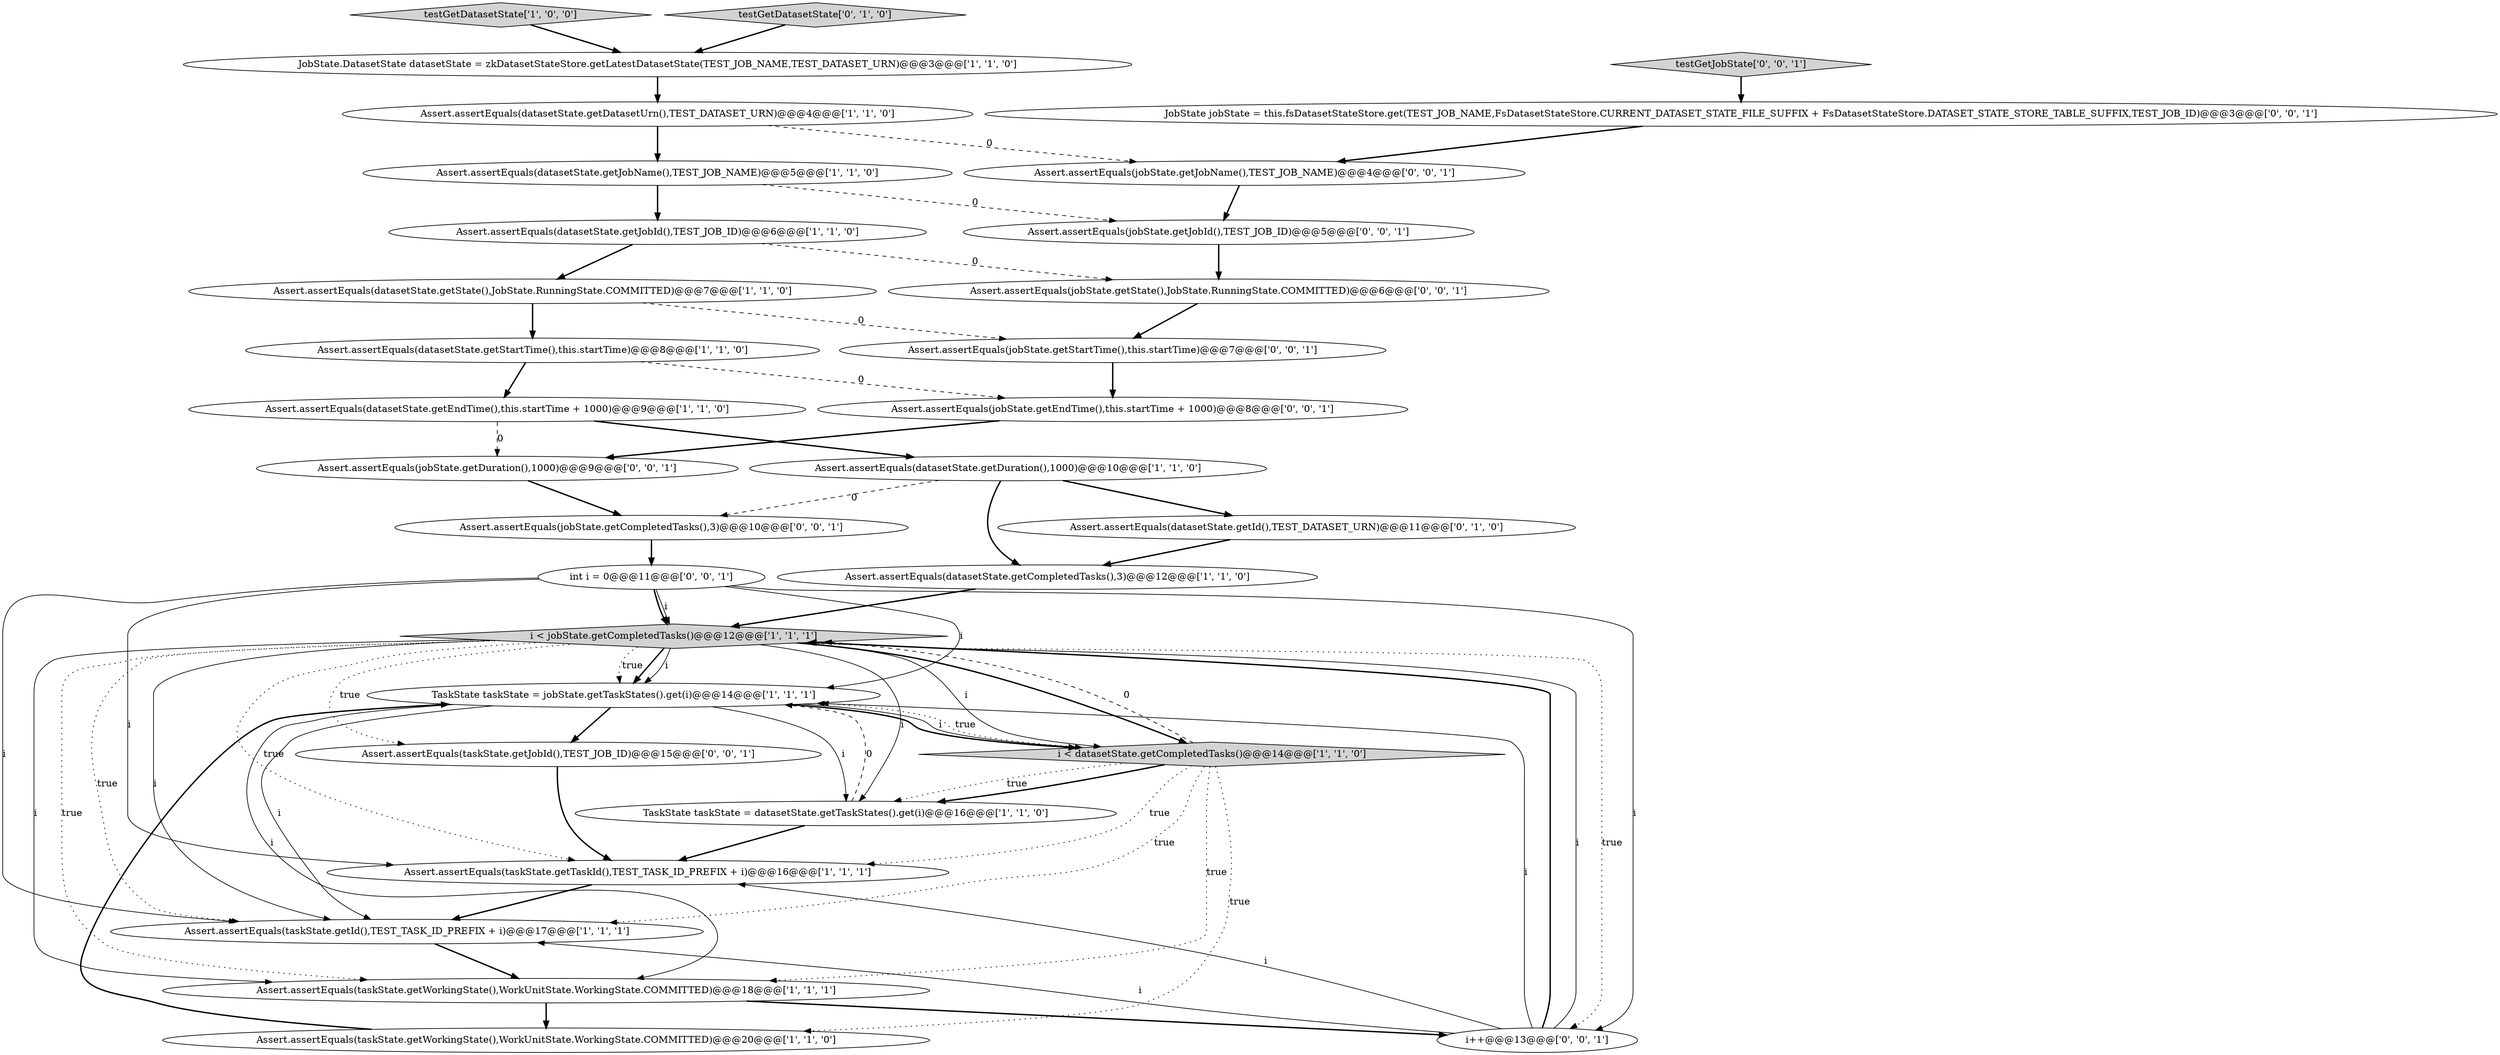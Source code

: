 digraph {
5 [style = filled, label = "Assert.assertEquals(datasetState.getCompletedTasks(),3)@@@12@@@['1', '1', '0']", fillcolor = white, shape = ellipse image = "AAA0AAABBB1BBB"];
29 [style = filled, label = "Assert.assertEquals(jobState.getJobName(),TEST_JOB_NAME)@@@4@@@['0', '0', '1']", fillcolor = white, shape = ellipse image = "AAA0AAABBB3BBB"];
7 [style = filled, label = "TaskState taskState = jobState.getTaskStates().get(i)@@@14@@@['1', '1', '1']", fillcolor = white, shape = ellipse image = "AAA0AAABBB1BBB"];
4 [style = filled, label = "Assert.assertEquals(datasetState.getJobName(),TEST_JOB_NAME)@@@5@@@['1', '1', '0']", fillcolor = white, shape = ellipse image = "AAA0AAABBB1BBB"];
9 [style = filled, label = "Assert.assertEquals(datasetState.getStartTime(),this.startTime)@@@8@@@['1', '1', '0']", fillcolor = white, shape = ellipse image = "AAA0AAABBB1BBB"];
11 [style = filled, label = "testGetDatasetState['1', '0', '0']", fillcolor = lightgray, shape = diamond image = "AAA0AAABBB1BBB"];
26 [style = filled, label = "Assert.assertEquals(jobState.getCompletedTasks(),3)@@@10@@@['0', '0', '1']", fillcolor = white, shape = ellipse image = "AAA0AAABBB3BBB"];
17 [style = filled, label = "Assert.assertEquals(taskState.getWorkingState(),WorkUnitState.WorkingState.COMMITTED)@@@20@@@['1', '1', '0']", fillcolor = white, shape = ellipse image = "AAA0AAABBB1BBB"];
0 [style = filled, label = "Assert.assertEquals(datasetState.getDuration(),1000)@@@10@@@['1', '1', '0']", fillcolor = white, shape = ellipse image = "AAA0AAABBB1BBB"];
15 [style = filled, label = "Assert.assertEquals(datasetState.getEndTime(),this.startTime + 1000)@@@9@@@['1', '1', '0']", fillcolor = white, shape = ellipse image = "AAA0AAABBB1BBB"];
1 [style = filled, label = "Assert.assertEquals(datasetState.getState(),JobState.RunningState.COMMITTED)@@@7@@@['1', '1', '0']", fillcolor = white, shape = ellipse image = "AAA0AAABBB1BBB"];
25 [style = filled, label = "Assert.assertEquals(jobState.getDuration(),1000)@@@9@@@['0', '0', '1']", fillcolor = white, shape = ellipse image = "AAA0AAABBB3BBB"];
12 [style = filled, label = "Assert.assertEquals(datasetState.getJobId(),TEST_JOB_ID)@@@6@@@['1', '1', '0']", fillcolor = white, shape = ellipse image = "AAA0AAABBB1BBB"];
23 [style = filled, label = "i++@@@13@@@['0', '0', '1']", fillcolor = white, shape = ellipse image = "AAA0AAABBB3BBB"];
31 [style = filled, label = "Assert.assertEquals(jobState.getJobId(),TEST_JOB_ID)@@@5@@@['0', '0', '1']", fillcolor = white, shape = ellipse image = "AAA0AAABBB3BBB"];
18 [style = filled, label = "Assert.assertEquals(datasetState.getId(),TEST_DATASET_URN)@@@11@@@['0', '1', '0']", fillcolor = white, shape = ellipse image = "AAA1AAABBB2BBB"];
21 [style = filled, label = "Assert.assertEquals(taskState.getJobId(),TEST_JOB_ID)@@@15@@@['0', '0', '1']", fillcolor = white, shape = ellipse image = "AAA0AAABBB3BBB"];
20 [style = filled, label = "Assert.assertEquals(jobState.getEndTime(),this.startTime + 1000)@@@8@@@['0', '0', '1']", fillcolor = white, shape = ellipse image = "AAA0AAABBB3BBB"];
30 [style = filled, label = "JobState jobState = this.fsDatasetStateStore.get(TEST_JOB_NAME,FsDatasetStateStore.CURRENT_DATASET_STATE_FILE_SUFFIX + FsDatasetStateStore.DATASET_STATE_STORE_TABLE_SUFFIX,TEST_JOB_ID)@@@3@@@['0', '0', '1']", fillcolor = white, shape = ellipse image = "AAA0AAABBB3BBB"];
24 [style = filled, label = "Assert.assertEquals(jobState.getState(),JobState.RunningState.COMMITTED)@@@6@@@['0', '0', '1']", fillcolor = white, shape = ellipse image = "AAA0AAABBB3BBB"];
14 [style = filled, label = "Assert.assertEquals(taskState.getWorkingState(),WorkUnitState.WorkingState.COMMITTED)@@@18@@@['1', '1', '1']", fillcolor = white, shape = ellipse image = "AAA0AAABBB1BBB"];
3 [style = filled, label = "Assert.assertEquals(taskState.getTaskId(),TEST_TASK_ID_PREFIX + i)@@@16@@@['1', '1', '1']", fillcolor = white, shape = ellipse image = "AAA0AAABBB1BBB"];
22 [style = filled, label = "Assert.assertEquals(jobState.getStartTime(),this.startTime)@@@7@@@['0', '0', '1']", fillcolor = white, shape = ellipse image = "AAA0AAABBB3BBB"];
2 [style = filled, label = "Assert.assertEquals(datasetState.getDatasetUrn(),TEST_DATASET_URN)@@@4@@@['1', '1', '0']", fillcolor = white, shape = ellipse image = "AAA0AAABBB1BBB"];
8 [style = filled, label = "JobState.DatasetState datasetState = zkDatasetStateStore.getLatestDatasetState(TEST_JOB_NAME,TEST_DATASET_URN)@@@3@@@['1', '1', '0']", fillcolor = white, shape = ellipse image = "AAA0AAABBB1BBB"];
13 [style = filled, label = "i < jobState.getCompletedTasks()@@@12@@@['1', '1', '1']", fillcolor = lightgray, shape = diamond image = "AAA0AAABBB1BBB"];
19 [style = filled, label = "testGetDatasetState['0', '1', '0']", fillcolor = lightgray, shape = diamond image = "AAA0AAABBB2BBB"];
10 [style = filled, label = "i < datasetState.getCompletedTasks()@@@14@@@['1', '1', '0']", fillcolor = lightgray, shape = diamond image = "AAA0AAABBB1BBB"];
6 [style = filled, label = "TaskState taskState = datasetState.getTaskStates().get(i)@@@16@@@['1', '1', '0']", fillcolor = white, shape = ellipse image = "AAA0AAABBB1BBB"];
27 [style = filled, label = "testGetJobState['0', '0', '1']", fillcolor = lightgray, shape = diamond image = "AAA0AAABBB3BBB"];
16 [style = filled, label = "Assert.assertEquals(taskState.getId(),TEST_TASK_ID_PREFIX + i)@@@17@@@['1', '1', '1']", fillcolor = white, shape = ellipse image = "AAA0AAABBB1BBB"];
28 [style = filled, label = "int i = 0@@@11@@@['0', '0', '1']", fillcolor = white, shape = ellipse image = "AAA0AAABBB3BBB"];
4->31 [style = dashed, label="0"];
28->13 [style = bold, label=""];
14->17 [style = bold, label=""];
13->21 [style = dotted, label="true"];
21->3 [style = bold, label=""];
0->26 [style = dashed, label="0"];
13->7 [style = bold, label=""];
1->9 [style = bold, label=""];
2->4 [style = bold, label=""];
28->23 [style = solid, label="i"];
10->6 [style = bold, label=""];
28->3 [style = solid, label="i"];
7->14 [style = solid, label="i"];
10->3 [style = dotted, label="true"];
7->10 [style = bold, label=""];
7->16 [style = solid, label="i"];
1->22 [style = dashed, label="0"];
15->25 [style = dashed, label="0"];
19->8 [style = bold, label=""];
25->26 [style = bold, label=""];
18->5 [style = bold, label=""];
28->13 [style = solid, label="i"];
9->15 [style = bold, label=""];
12->1 [style = bold, label=""];
13->16 [style = dotted, label="true"];
7->10 [style = solid, label="i"];
13->16 [style = solid, label="i"];
22->20 [style = bold, label=""];
28->7 [style = solid, label="i"];
10->7 [style = dotted, label="true"];
7->21 [style = bold, label=""];
23->3 [style = solid, label="i"];
5->13 [style = bold, label=""];
24->22 [style = bold, label=""];
28->16 [style = solid, label="i"];
13->14 [style = solid, label="i"];
20->25 [style = bold, label=""];
10->16 [style = dotted, label="true"];
13->23 [style = dotted, label="true"];
12->24 [style = dashed, label="0"];
23->7 [style = solid, label="i"];
23->13 [style = bold, label=""];
8->2 [style = bold, label=""];
15->0 [style = bold, label=""];
23->16 [style = solid, label="i"];
13->6 [style = solid, label="i"];
13->10 [style = solid, label="i"];
11->8 [style = bold, label=""];
16->14 [style = bold, label=""];
6->3 [style = bold, label=""];
29->31 [style = bold, label=""];
27->30 [style = bold, label=""];
4->12 [style = bold, label=""];
26->28 [style = bold, label=""];
13->3 [style = dotted, label="true"];
2->29 [style = dashed, label="0"];
9->20 [style = dashed, label="0"];
14->23 [style = bold, label=""];
10->6 [style = dotted, label="true"];
13->7 [style = solid, label="i"];
3->16 [style = bold, label=""];
31->24 [style = bold, label=""];
0->5 [style = bold, label=""];
13->10 [style = bold, label=""];
17->7 [style = bold, label=""];
23->13 [style = solid, label="i"];
10->17 [style = dotted, label="true"];
13->14 [style = dotted, label="true"];
10->14 [style = dotted, label="true"];
13->7 [style = dotted, label="true"];
0->18 [style = bold, label=""];
10->13 [style = dashed, label="0"];
6->7 [style = dashed, label="0"];
30->29 [style = bold, label=""];
7->6 [style = solid, label="i"];
}
